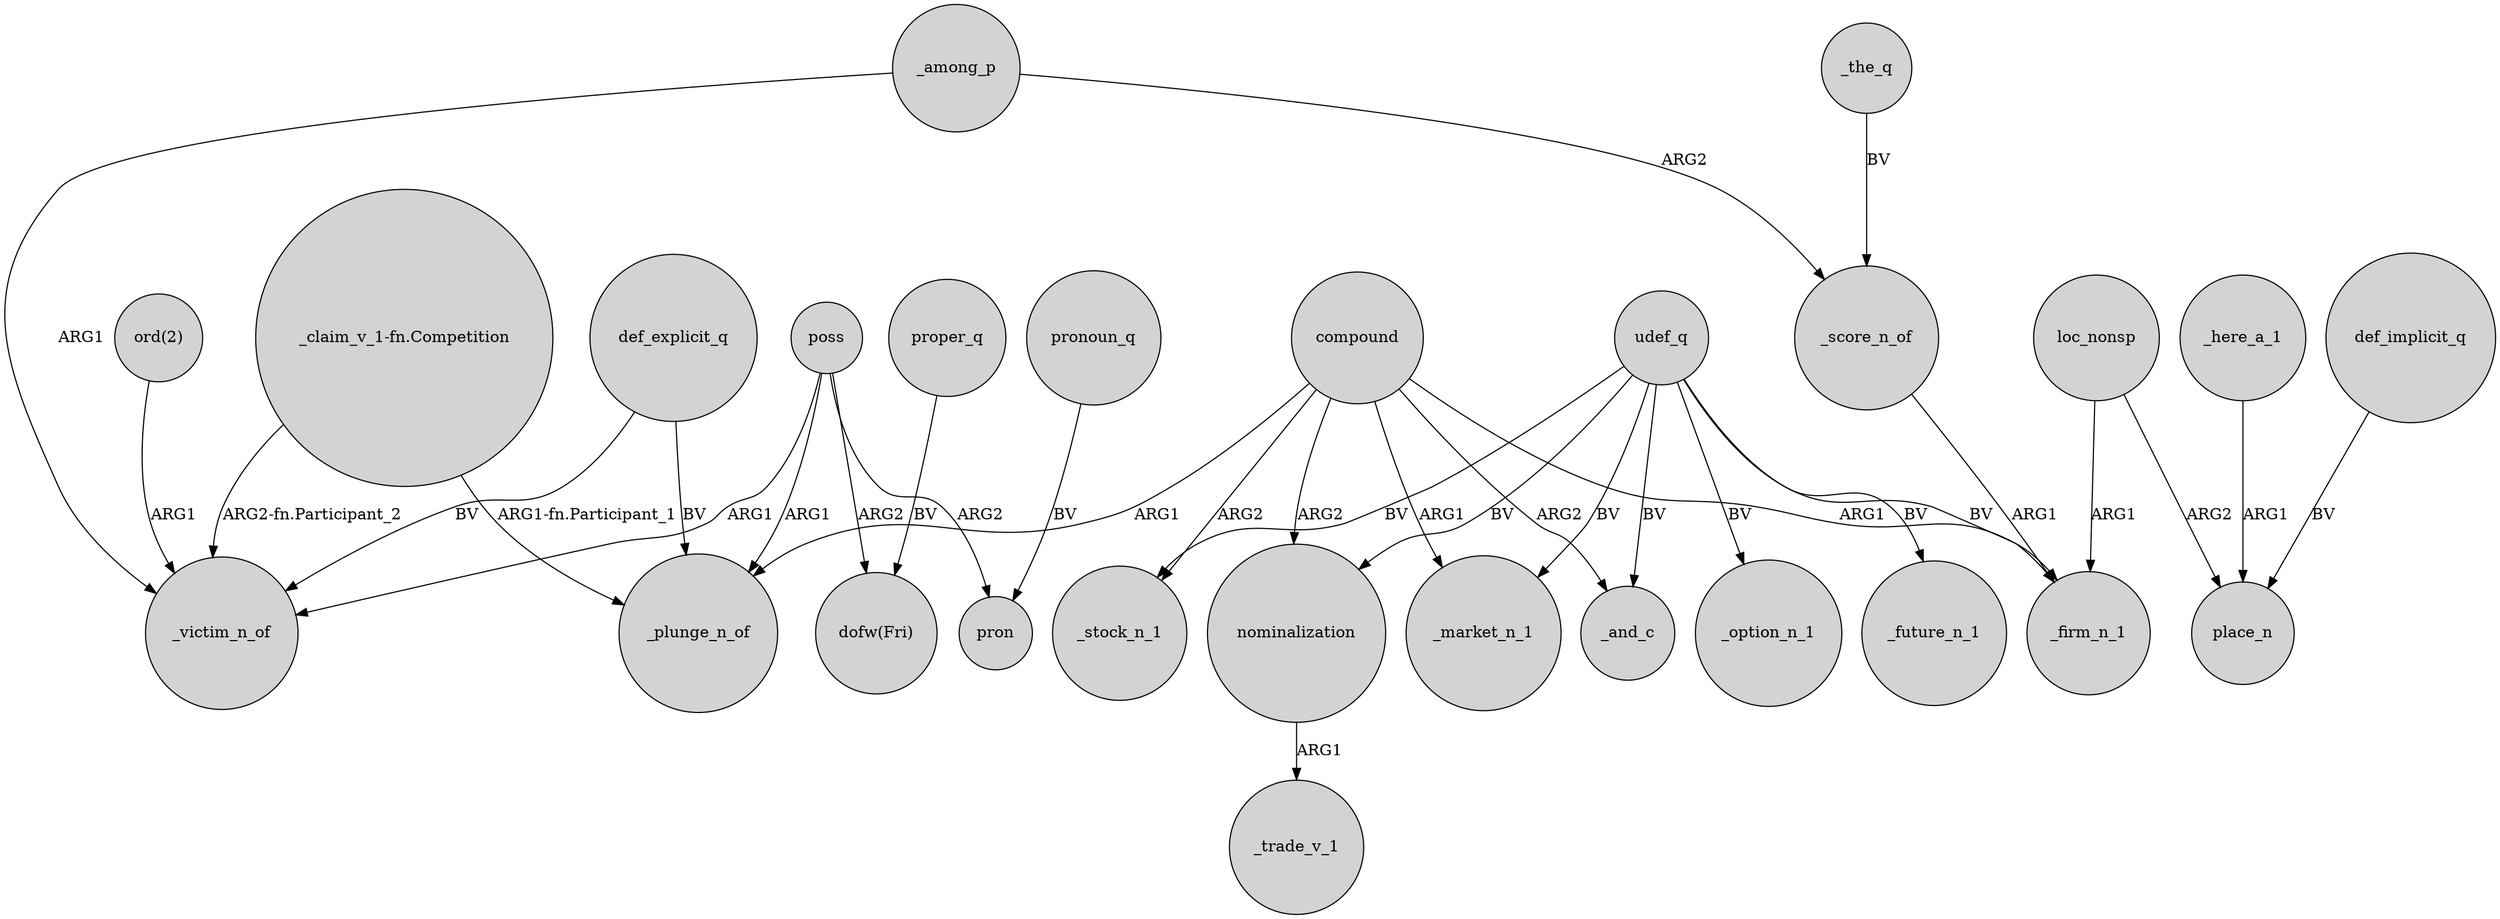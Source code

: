 digraph {
	node [shape=circle style=filled]
	udef_q -> _market_n_1 [label=BV]
	compound -> _plunge_n_of [label=ARG1]
	def_explicit_q -> _plunge_n_of [label=BV]
	proper_q -> "dofw(Fri)" [label=BV]
	def_implicit_q -> place_n [label=BV]
	_score_n_of -> _firm_n_1 [label=ARG1]
	udef_q -> _option_n_1 [label=BV]
	udef_q -> nominalization [label=BV]
	poss -> "dofw(Fri)" [label=ARG2]
	_among_p -> _victim_n_of [label=ARG1]
	_here_a_1 -> place_n [label=ARG1]
	def_explicit_q -> _victim_n_of [label=BV]
	udef_q -> _future_n_1 [label=BV]
	udef_q -> _and_c [label=BV]
	compound -> _and_c [label=ARG2]
	udef_q -> _firm_n_1 [label=BV]
	_the_q -> _score_n_of [label=BV]
	compound -> nominalization [label=ARG2]
	pronoun_q -> pron [label=BV]
	poss -> pron [label=ARG2]
	udef_q -> _stock_n_1 [label=BV]
	_among_p -> _score_n_of [label=ARG2]
	compound -> _stock_n_1 [label=ARG2]
	"ord(2)" -> _victim_n_of [label=ARG1]
	compound -> _firm_n_1 [label=ARG1]
	loc_nonsp -> place_n [label=ARG2]
	loc_nonsp -> _firm_n_1 [label=ARG1]
	"_claim_v_1-fn.Competition" -> _plunge_n_of [label="ARG1-fn.Participant_1"]
	poss -> _victim_n_of [label=ARG1]
	compound -> _market_n_1 [label=ARG1]
	"_claim_v_1-fn.Competition" -> _victim_n_of [label="ARG2-fn.Participant_2"]
	nominalization -> _trade_v_1 [label=ARG1]
	poss -> _plunge_n_of [label=ARG1]
}
